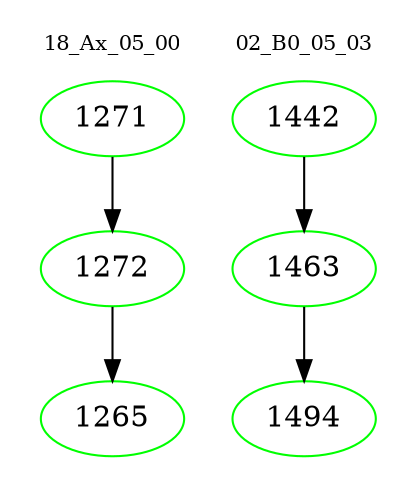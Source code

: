 digraph{
subgraph cluster_0 {
color = white
label = "18_Ax_05_00";
fontsize=10;
T0_1271 [label="1271", color="green"]
T0_1271 -> T0_1272 [color="black"]
T0_1272 [label="1272", color="green"]
T0_1272 -> T0_1265 [color="black"]
T0_1265 [label="1265", color="green"]
}
subgraph cluster_1 {
color = white
label = "02_B0_05_03";
fontsize=10;
T1_1442 [label="1442", color="green"]
T1_1442 -> T1_1463 [color="black"]
T1_1463 [label="1463", color="green"]
T1_1463 -> T1_1494 [color="black"]
T1_1494 [label="1494", color="green"]
}
}
